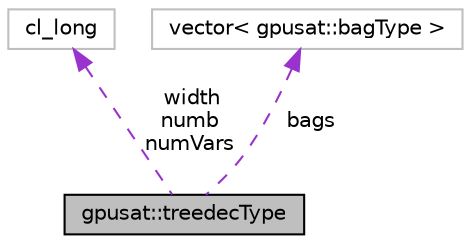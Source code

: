 digraph "gpusat::treedecType"
{
 // INTERACTIVE_SVG=YES
 // LATEX_PDF_SIZE
  edge [fontname="Helvetica",fontsize="10",labelfontname="Helvetica",labelfontsize="10"];
  node [fontname="Helvetica",fontsize="10",shape=record];
  Node1 [label="gpusat::treedecType",height=0.2,width=0.4,color="black", fillcolor="grey75", style="filled", fontcolor="black",tooltip="type for saving a tree decomposition"];
  Node2 -> Node1 [dir="back",color="darkorchid3",fontsize="10",style="dashed",label=" width\nnumb\nnumVars" ,fontname="Helvetica"];
  Node2 [label="cl_long",height=0.2,width=0.4,color="grey75", fillcolor="white", style="filled",tooltip=" "];
  Node3 -> Node1 [dir="back",color="darkorchid3",fontsize="10",style="dashed",label=" bags" ,fontname="Helvetica"];
  Node3 [label="vector\< gpusat::bagType \>",height=0.2,width=0.4,color="grey75", fillcolor="white", style="filled",tooltip=" "];
}
